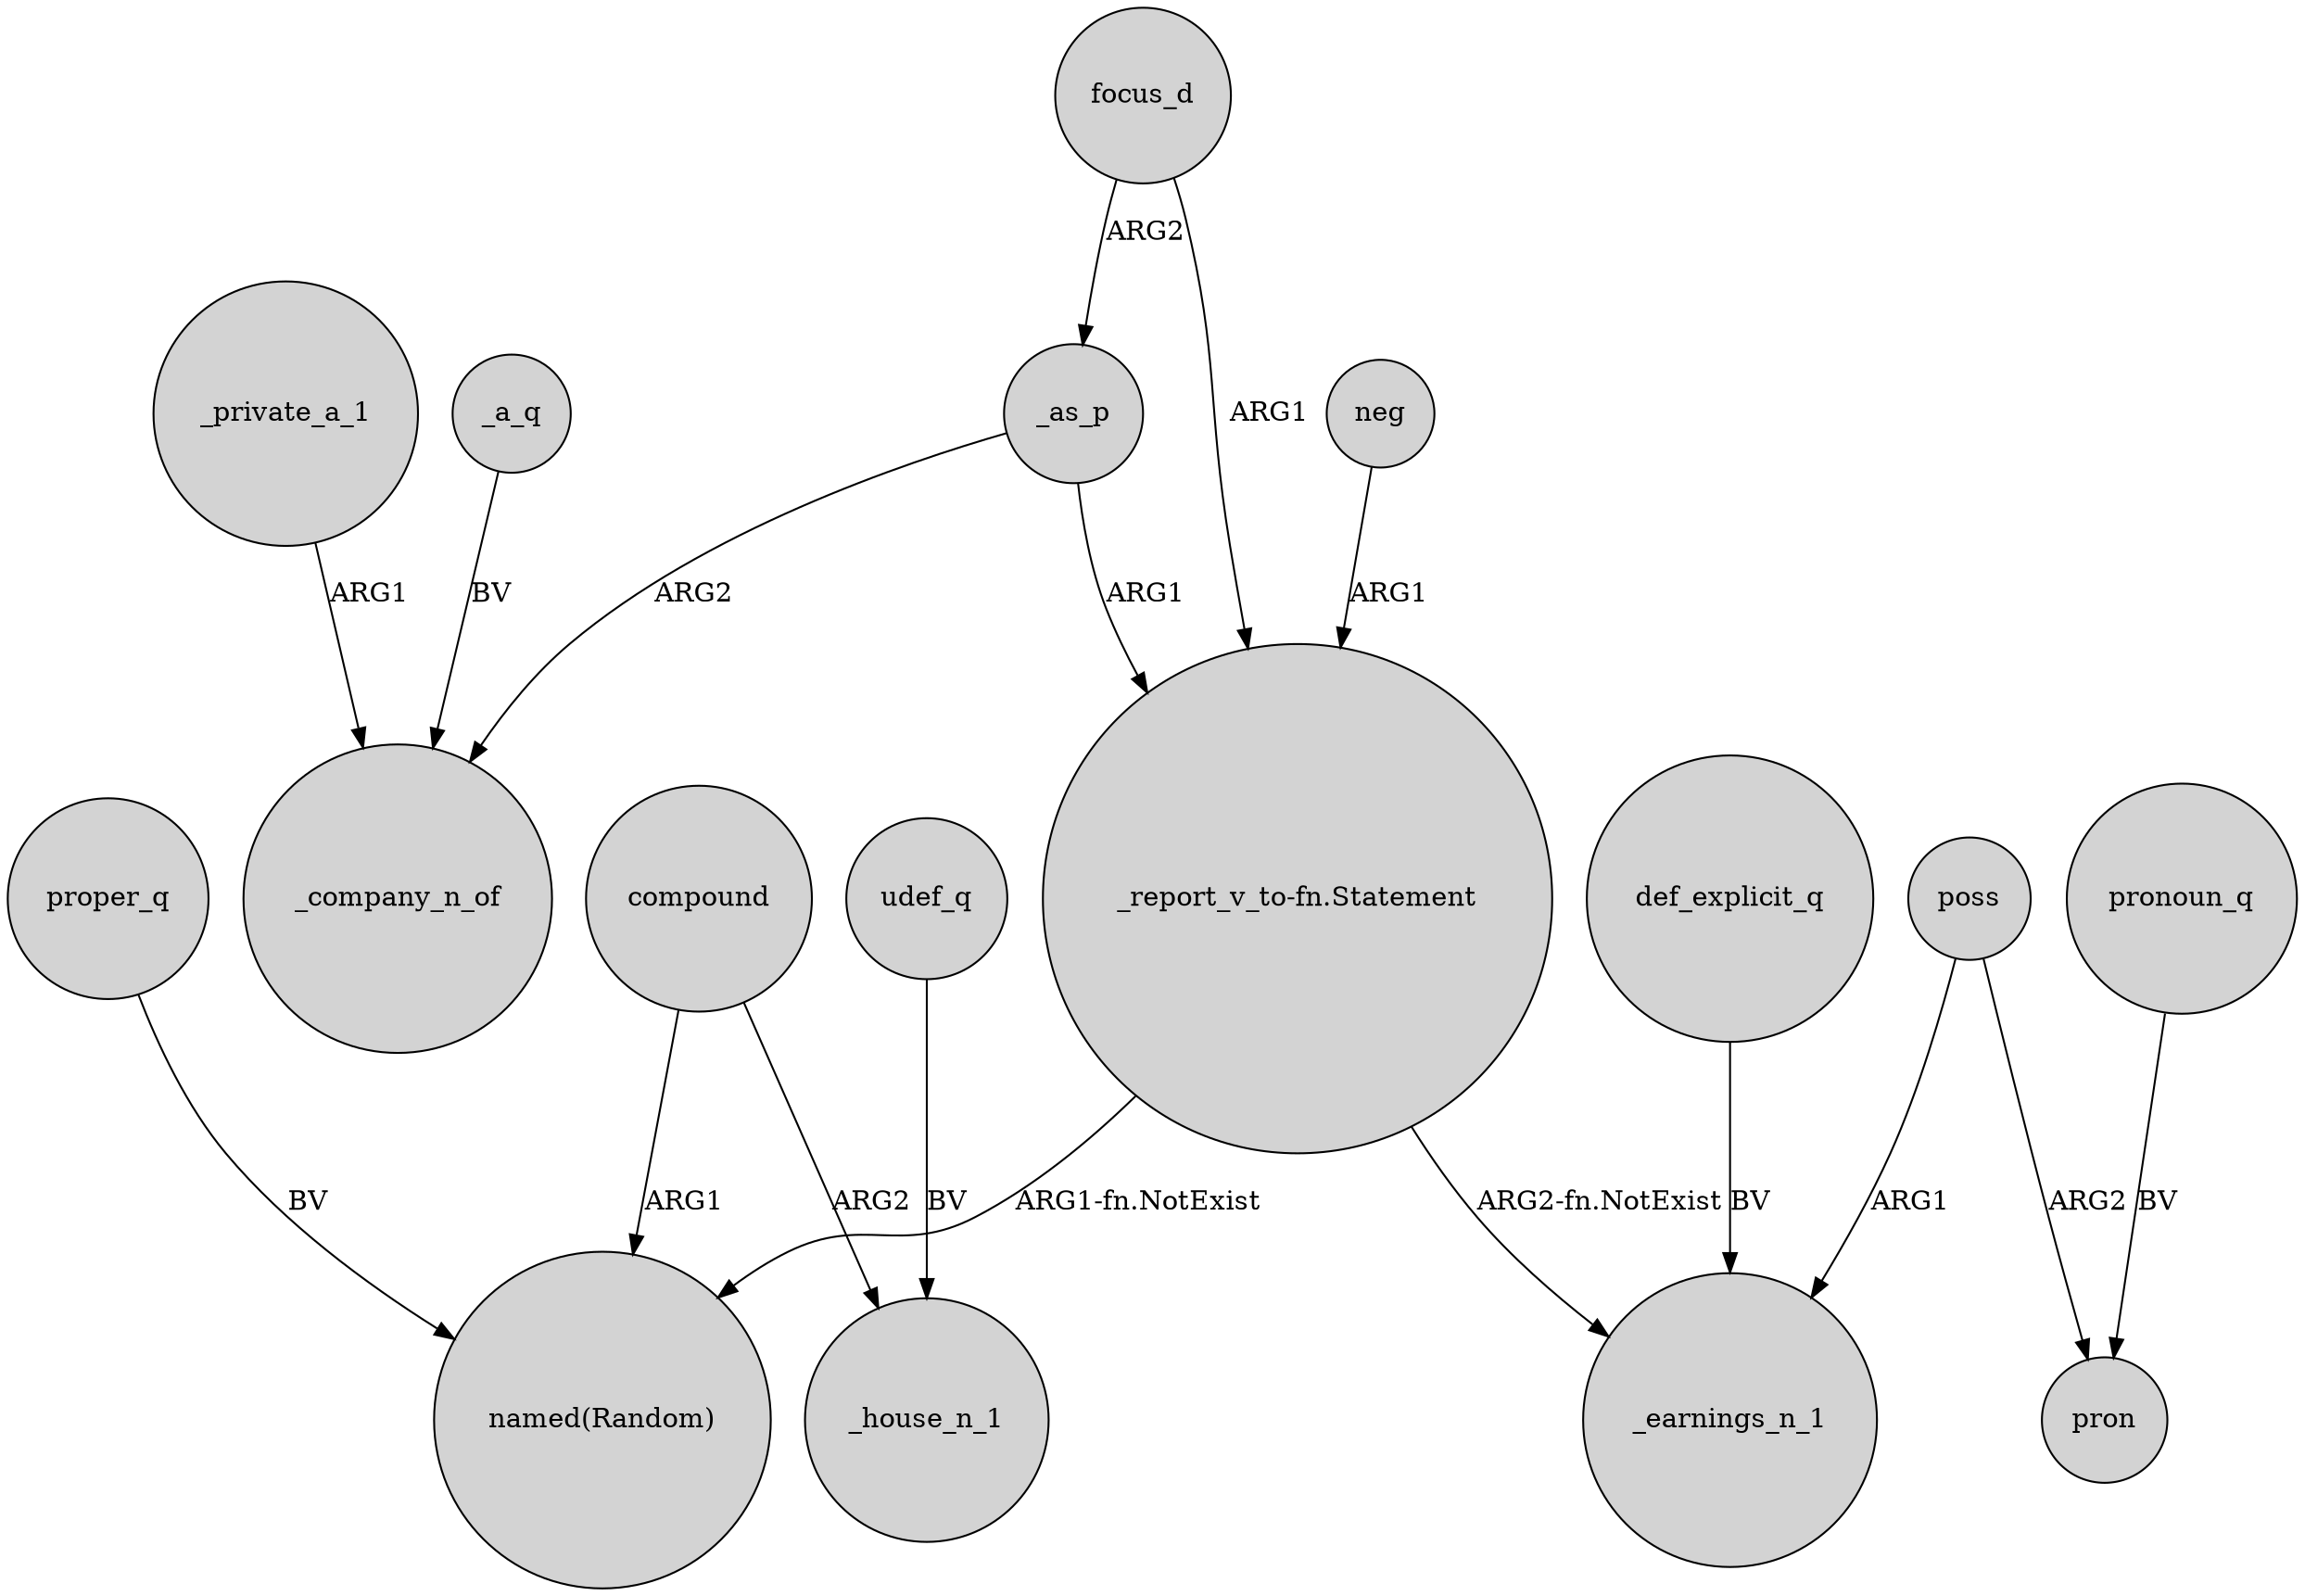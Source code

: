 digraph {
	node [shape=circle style=filled]
	focus_d -> _as_p [label=ARG2]
	focus_d -> "_report_v_to-fn.Statement" [label=ARG1]
	compound -> "named(Random)" [label=ARG1]
	compound -> _house_n_1 [label=ARG2]
	"_report_v_to-fn.Statement" -> "named(Random)" [label="ARG1-fn.NotExist"]
	def_explicit_q -> _earnings_n_1 [label=BV]
	poss -> pron [label=ARG2]
	pronoun_q -> pron [label=BV]
	neg -> "_report_v_to-fn.Statement" [label=ARG1]
	_as_p -> "_report_v_to-fn.Statement" [label=ARG1]
	udef_q -> _house_n_1 [label=BV]
	proper_q -> "named(Random)" [label=BV]
	_as_p -> _company_n_of [label=ARG2]
	_private_a_1 -> _company_n_of [label=ARG1]
	_a_q -> _company_n_of [label=BV]
	poss -> _earnings_n_1 [label=ARG1]
	"_report_v_to-fn.Statement" -> _earnings_n_1 [label="ARG2-fn.NotExist"]
}
